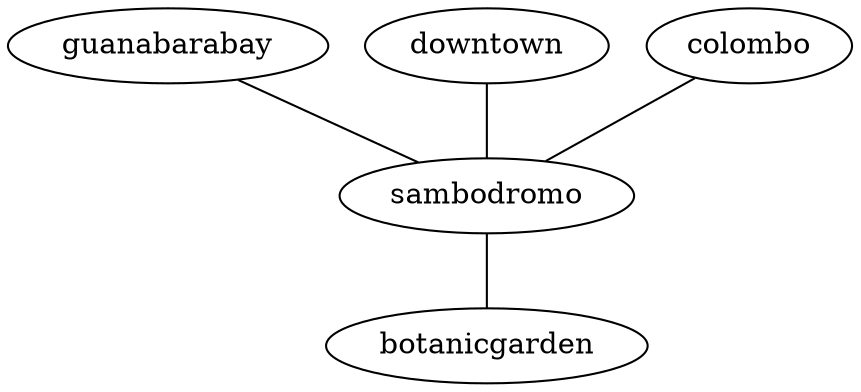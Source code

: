 graph graphname {
    guanabarabay;
    downtown;
    botanicgarden;
    colombo;
    sambodromo;
    guanabarabay -- sambodromo;
    downtown -- sambodromo;
    sambodromo -- botanicgarden;
    colombo -- sambodromo;
}
